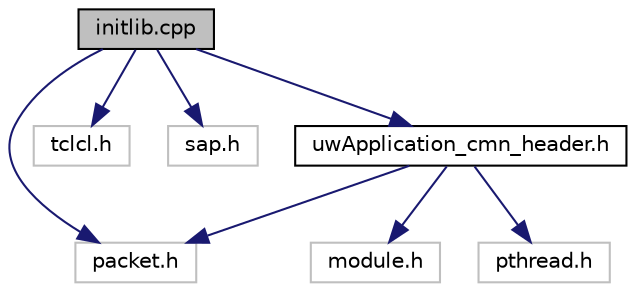 digraph "initlib.cpp"
{
 // LATEX_PDF_SIZE
  edge [fontname="Helvetica",fontsize="10",labelfontname="Helvetica",labelfontsize="10"];
  node [fontname="Helvetica",fontsize="10",shape=record];
  Node1 [label="initlib.cpp",height=0.2,width=0.4,color="black", fillcolor="grey75", style="filled", fontcolor="black",tooltip=" "];
  Node1 -> Node2 [color="midnightblue",fontsize="10",style="solid",fontname="Helvetica"];
  Node2 [label="packet.h",height=0.2,width=0.4,color="grey75", fillcolor="white", style="filled",tooltip=" "];
  Node1 -> Node3 [color="midnightblue",fontsize="10",style="solid",fontname="Helvetica"];
  Node3 [label="tclcl.h",height=0.2,width=0.4,color="grey75", fillcolor="white", style="filled",tooltip=" "];
  Node1 -> Node4 [color="midnightblue",fontsize="10",style="solid",fontname="Helvetica"];
  Node4 [label="sap.h",height=0.2,width=0.4,color="grey75", fillcolor="white", style="filled",tooltip=" "];
  Node1 -> Node5 [color="midnightblue",fontsize="10",style="solid",fontname="Helvetica"];
  Node5 [label="uwApplication_cmn_header.h",height=0.2,width=0.4,color="black", fillcolor="white", style="filled",URL="$uwApplication__cmn__header_8h.html",tooltip="Provides the headers of the data packet."];
  Node5 -> Node6 [color="midnightblue",fontsize="10",style="solid",fontname="Helvetica"];
  Node6 [label="module.h",height=0.2,width=0.4,color="grey75", fillcolor="white", style="filled",tooltip=" "];
  Node5 -> Node2 [color="midnightblue",fontsize="10",style="solid",fontname="Helvetica"];
  Node5 -> Node7 [color="midnightblue",fontsize="10",style="solid",fontname="Helvetica"];
  Node7 [label="pthread.h",height=0.2,width=0.4,color="grey75", fillcolor="white", style="filled",tooltip=" "];
}
